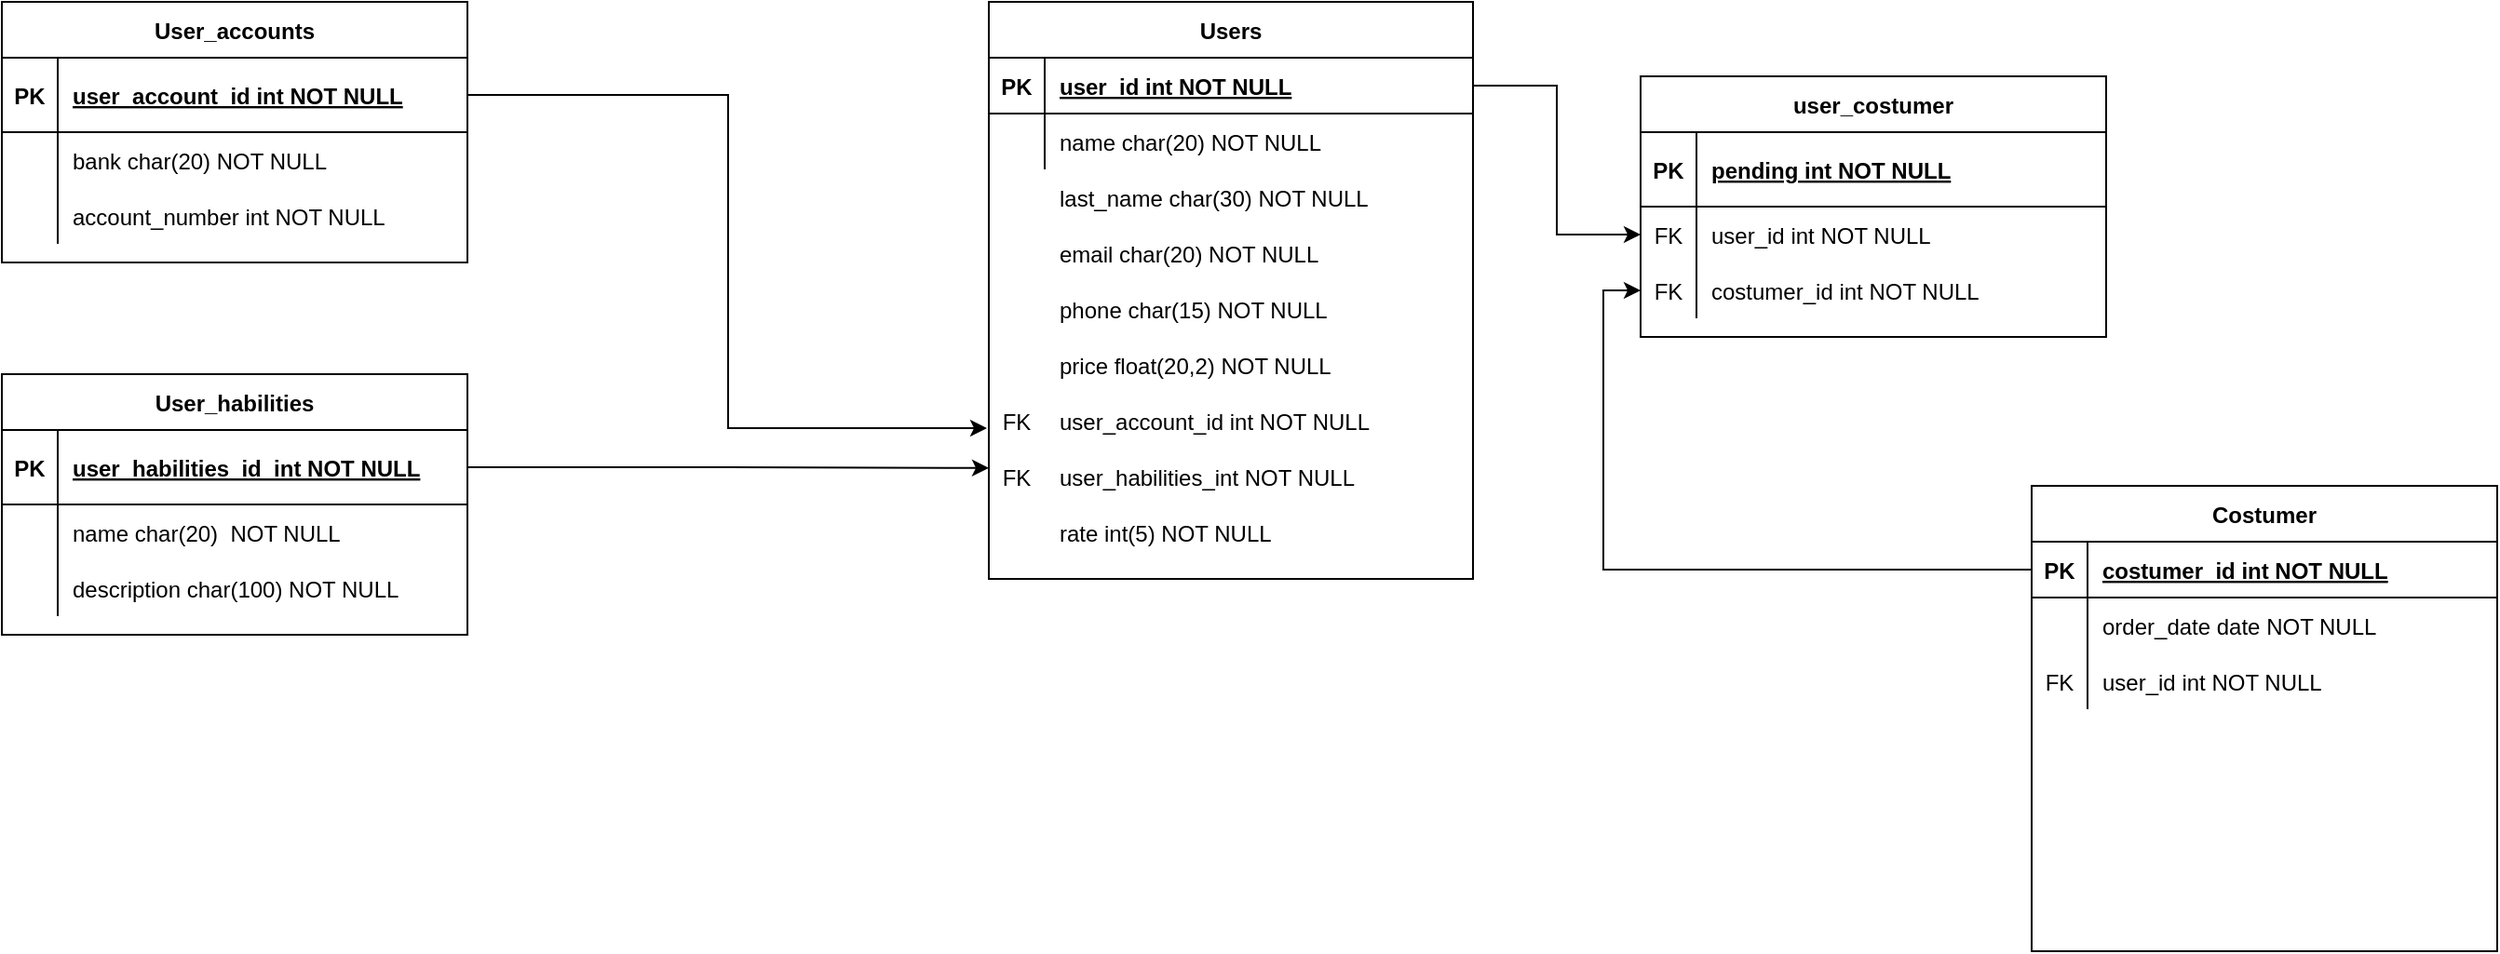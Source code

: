 <mxfile version="14.4.2" type="github" pages="2">
  <diagram id="R2lEEEUBdFMjLlhIrx00" name="Page-1">
    <mxGraphModel dx="1045" dy="569" grid="1" gridSize="10" guides="1" tooltips="1" connect="1" arrows="1" fold="1" page="1" pageScale="1" pageWidth="3000" pageHeight="3000" math="0" shadow="0" extFonts="Permanent Marker^https://fonts.googleapis.com/css?family=Permanent+Marker">
      <root>
        <mxCell id="0" />
        <mxCell id="1" parent="0" />
        <mxCell id="C-vyLk0tnHw3VtMMgP7b-2" value="Costumer" style="shape=table;startSize=30;container=1;collapsible=1;childLayout=tableLayout;fixedRows=1;rowLines=0;fontStyle=1;align=center;resizeLast=1;" parent="1" vertex="1">
          <mxGeometry x="1330" y="570" width="250" height="250" as="geometry" />
        </mxCell>
        <mxCell id="C-vyLk0tnHw3VtMMgP7b-3" value="" style="shape=partialRectangle;collapsible=0;dropTarget=0;pointerEvents=0;fillColor=none;points=[[0,0.5],[1,0.5]];portConstraint=eastwest;top=0;left=0;right=0;bottom=1;" parent="C-vyLk0tnHw3VtMMgP7b-2" vertex="1">
          <mxGeometry y="30" width="250" height="30" as="geometry" />
        </mxCell>
        <mxCell id="C-vyLk0tnHw3VtMMgP7b-4" value="PK" style="shape=partialRectangle;overflow=hidden;connectable=0;fillColor=none;top=0;left=0;bottom=0;right=0;fontStyle=1;" parent="C-vyLk0tnHw3VtMMgP7b-3" vertex="1">
          <mxGeometry width="30" height="30" as="geometry" />
        </mxCell>
        <mxCell id="C-vyLk0tnHw3VtMMgP7b-5" value="costumer_id int NOT NULL " style="shape=partialRectangle;overflow=hidden;connectable=0;fillColor=none;top=0;left=0;bottom=0;right=0;align=left;spacingLeft=6;fontStyle=5;" parent="C-vyLk0tnHw3VtMMgP7b-3" vertex="1">
          <mxGeometry x="30" width="220" height="30" as="geometry" />
        </mxCell>
        <mxCell id="C-vyLk0tnHw3VtMMgP7b-9" value="" style="shape=partialRectangle;collapsible=0;dropTarget=0;pointerEvents=0;fillColor=none;points=[[0,0.5],[1,0.5]];portConstraint=eastwest;top=0;left=0;right=0;bottom=0;" parent="C-vyLk0tnHw3VtMMgP7b-2" vertex="1">
          <mxGeometry y="60" width="250" height="30" as="geometry" />
        </mxCell>
        <mxCell id="C-vyLk0tnHw3VtMMgP7b-10" value="" style="shape=partialRectangle;overflow=hidden;connectable=0;fillColor=none;top=0;left=0;bottom=0;right=0;" parent="C-vyLk0tnHw3VtMMgP7b-9" vertex="1">
          <mxGeometry width="30" height="30" as="geometry" />
        </mxCell>
        <mxCell id="C-vyLk0tnHw3VtMMgP7b-11" value="order_date date NOT NULL" style="shape=partialRectangle;overflow=hidden;connectable=0;fillColor=none;top=0;left=0;bottom=0;right=0;align=left;spacingLeft=6;" parent="C-vyLk0tnHw3VtMMgP7b-9" vertex="1">
          <mxGeometry x="30" width="220" height="30" as="geometry" />
        </mxCell>
        <mxCell id="C-vyLk0tnHw3VtMMgP7b-6" value="" style="shape=partialRectangle;collapsible=0;dropTarget=0;pointerEvents=0;fillColor=none;points=[[0,0.5],[1,0.5]];portConstraint=eastwest;top=0;left=0;right=0;bottom=0;" parent="C-vyLk0tnHw3VtMMgP7b-2" vertex="1">
          <mxGeometry y="90" width="250" height="30" as="geometry" />
        </mxCell>
        <mxCell id="C-vyLk0tnHw3VtMMgP7b-7" value="FK" style="shape=partialRectangle;overflow=hidden;connectable=0;fillColor=none;top=0;left=0;bottom=0;right=0;" parent="C-vyLk0tnHw3VtMMgP7b-6" vertex="1">
          <mxGeometry width="30" height="30" as="geometry" />
        </mxCell>
        <mxCell id="C-vyLk0tnHw3VtMMgP7b-8" value="user_id int NOT NULL" style="shape=partialRectangle;overflow=hidden;connectable=0;fillColor=none;top=0;left=0;bottom=0;right=0;align=left;spacingLeft=6;" parent="C-vyLk0tnHw3VtMMgP7b-6" vertex="1">
          <mxGeometry x="30" width="220" height="30" as="geometry" />
        </mxCell>
        <mxCell id="C-vyLk0tnHw3VtMMgP7b-23" value="Users" style="shape=table;startSize=30;container=1;collapsible=1;childLayout=tableLayout;fixedRows=1;rowLines=0;fontStyle=1;align=center;resizeLast=1;" parent="1" vertex="1">
          <mxGeometry x="770" y="310" width="260" height="310" as="geometry" />
        </mxCell>
        <mxCell id="C-vyLk0tnHw3VtMMgP7b-24" value="" style="shape=partialRectangle;collapsible=0;dropTarget=0;pointerEvents=0;fillColor=none;points=[[0,0.5],[1,0.5]];portConstraint=eastwest;top=0;left=0;right=0;bottom=1;" parent="C-vyLk0tnHw3VtMMgP7b-23" vertex="1">
          <mxGeometry y="30" width="260" height="30" as="geometry" />
        </mxCell>
        <mxCell id="C-vyLk0tnHw3VtMMgP7b-25" value="PK" style="shape=partialRectangle;overflow=hidden;connectable=0;fillColor=none;top=0;left=0;bottom=0;right=0;fontStyle=1;" parent="C-vyLk0tnHw3VtMMgP7b-24" vertex="1">
          <mxGeometry width="30" height="30" as="geometry" />
        </mxCell>
        <mxCell id="C-vyLk0tnHw3VtMMgP7b-26" value="user_id int NOT NULL " style="shape=partialRectangle;overflow=hidden;connectable=0;fillColor=none;top=0;left=0;bottom=0;right=0;align=left;spacingLeft=6;fontStyle=5;" parent="C-vyLk0tnHw3VtMMgP7b-24" vertex="1">
          <mxGeometry x="30" width="230" height="30" as="geometry" />
        </mxCell>
        <mxCell id="C-vyLk0tnHw3VtMMgP7b-27" value="" style="shape=partialRectangle;collapsible=0;dropTarget=0;pointerEvents=0;fillColor=none;points=[[0,0.5],[1,0.5]];portConstraint=eastwest;top=0;left=0;right=0;bottom=0;" parent="C-vyLk0tnHw3VtMMgP7b-23" vertex="1">
          <mxGeometry y="60" width="260" height="30" as="geometry" />
        </mxCell>
        <mxCell id="C-vyLk0tnHw3VtMMgP7b-28" value="" style="shape=partialRectangle;overflow=hidden;connectable=0;fillColor=none;top=0;left=0;bottom=0;right=0;" parent="C-vyLk0tnHw3VtMMgP7b-27" vertex="1">
          <mxGeometry width="30" height="30" as="geometry" />
        </mxCell>
        <mxCell id="C-vyLk0tnHw3VtMMgP7b-29" value="name char(20) NOT NULL" style="shape=partialRectangle;overflow=hidden;connectable=0;fillColor=none;top=0;left=0;bottom=0;right=0;align=left;spacingLeft=6;" parent="C-vyLk0tnHw3VtMMgP7b-27" vertex="1">
          <mxGeometry x="30" width="230" height="30" as="geometry" />
        </mxCell>
        <mxCell id="iiW06vPPFQCtdLfU0BVJ-1" value="last_name char(30) NOT NULL" style="shape=partialRectangle;overflow=hidden;connectable=0;fillColor=none;top=0;left=0;bottom=0;right=0;align=left;spacingLeft=6;" vertex="1" parent="1">
          <mxGeometry x="800" y="400" width="220" height="30" as="geometry" />
        </mxCell>
        <mxCell id="iiW06vPPFQCtdLfU0BVJ-2" value="price float(20,2) NOT NULL" style="shape=partialRectangle;overflow=hidden;connectable=0;fillColor=none;top=0;left=0;bottom=0;right=0;align=left;spacingLeft=6;" vertex="1" parent="1">
          <mxGeometry x="800" y="490" width="220" height="30" as="geometry" />
        </mxCell>
        <mxCell id="iiW06vPPFQCtdLfU0BVJ-6" value="email char(20) NOT NULL" style="shape=partialRectangle;overflow=hidden;connectable=0;fillColor=none;top=0;left=0;bottom=0;right=0;align=left;spacingLeft=6;" vertex="1" parent="1">
          <mxGeometry x="800" y="430" width="220" height="30" as="geometry" />
        </mxCell>
        <mxCell id="iiW06vPPFQCtdLfU0BVJ-7" value="phone char(15) NOT NULL" style="shape=partialRectangle;overflow=hidden;connectable=0;fillColor=none;top=0;left=0;bottom=0;right=0;align=left;spacingLeft=6;" vertex="1" parent="1">
          <mxGeometry x="800" y="460" width="220" height="30" as="geometry" />
        </mxCell>
        <mxCell id="iiW06vPPFQCtdLfU0BVJ-8" value="user_account_id int NOT NULL" style="shape=partialRectangle;overflow=hidden;connectable=0;fillColor=none;top=0;left=0;bottom=0;right=0;align=left;spacingLeft=6;" vertex="1" parent="1">
          <mxGeometry x="800" y="520" width="220" height="30" as="geometry" />
        </mxCell>
        <mxCell id="iiW06vPPFQCtdLfU0BVJ-9" value="user_habilities_int NOT NULL" style="shape=partialRectangle;overflow=hidden;connectable=0;fillColor=none;top=0;left=0;bottom=0;right=0;align=left;spacingLeft=6;" vertex="1" parent="1">
          <mxGeometry x="800" y="550" width="220" height="30" as="geometry" />
        </mxCell>
        <mxCell id="iiW06vPPFQCtdLfU0BVJ-10" value="rate int(5) NOT NULL" style="shape=partialRectangle;overflow=hidden;connectable=0;fillColor=none;top=0;left=0;bottom=0;right=0;align=left;spacingLeft=6;" vertex="1" parent="1">
          <mxGeometry x="800" y="580" width="220" height="30" as="geometry" />
        </mxCell>
        <mxCell id="iiW06vPPFQCtdLfU0BVJ-12" value="user_costumer" style="shape=table;startSize=30;container=1;collapsible=1;childLayout=tableLayout;fixedRows=1;rowLines=0;fontStyle=1;align=center;resizeLast=1;" vertex="1" parent="1">
          <mxGeometry x="1120" y="350" width="250" height="140" as="geometry" />
        </mxCell>
        <mxCell id="iiW06vPPFQCtdLfU0BVJ-13" value="" style="shape=partialRectangle;collapsible=0;dropTarget=0;pointerEvents=0;fillColor=none;points=[[0,0.5],[1,0.5]];portConstraint=eastwest;top=0;left=0;right=0;bottom=1;" vertex="1" parent="iiW06vPPFQCtdLfU0BVJ-12">
          <mxGeometry y="30" width="250" height="40" as="geometry" />
        </mxCell>
        <mxCell id="iiW06vPPFQCtdLfU0BVJ-14" value="PK" style="shape=partialRectangle;overflow=hidden;connectable=0;fillColor=none;top=0;left=0;bottom=0;right=0;fontStyle=1;" vertex="1" parent="iiW06vPPFQCtdLfU0BVJ-13">
          <mxGeometry width="30" height="40" as="geometry" />
        </mxCell>
        <mxCell id="iiW06vPPFQCtdLfU0BVJ-15" value="pending int NOT NULL " style="shape=partialRectangle;overflow=hidden;connectable=0;fillColor=none;top=0;left=0;bottom=0;right=0;align=left;spacingLeft=6;fontStyle=5;" vertex="1" parent="iiW06vPPFQCtdLfU0BVJ-13">
          <mxGeometry x="30" width="220" height="40" as="geometry" />
        </mxCell>
        <mxCell id="iiW06vPPFQCtdLfU0BVJ-16" value="" style="shape=partialRectangle;collapsible=0;dropTarget=0;pointerEvents=0;fillColor=none;points=[[0,0.5],[1,0.5]];portConstraint=eastwest;top=0;left=0;right=0;bottom=0;" vertex="1" parent="iiW06vPPFQCtdLfU0BVJ-12">
          <mxGeometry y="70" width="250" height="30" as="geometry" />
        </mxCell>
        <mxCell id="iiW06vPPFQCtdLfU0BVJ-17" value="FK" style="shape=partialRectangle;overflow=hidden;connectable=0;fillColor=none;top=0;left=0;bottom=0;right=0;" vertex="1" parent="iiW06vPPFQCtdLfU0BVJ-16">
          <mxGeometry width="30" height="30" as="geometry" />
        </mxCell>
        <mxCell id="iiW06vPPFQCtdLfU0BVJ-18" value="user_id int NOT NULL" style="shape=partialRectangle;overflow=hidden;connectable=0;fillColor=none;top=0;left=0;bottom=0;right=0;align=left;spacingLeft=6;" vertex="1" parent="iiW06vPPFQCtdLfU0BVJ-16">
          <mxGeometry x="30" width="220" height="30" as="geometry" />
        </mxCell>
        <mxCell id="iiW06vPPFQCtdLfU0BVJ-19" value="" style="shape=partialRectangle;collapsible=0;dropTarget=0;pointerEvents=0;fillColor=none;points=[[0,0.5],[1,0.5]];portConstraint=eastwest;top=0;left=0;right=0;bottom=0;" vertex="1" parent="iiW06vPPFQCtdLfU0BVJ-12">
          <mxGeometry y="100" width="250" height="30" as="geometry" />
        </mxCell>
        <mxCell id="iiW06vPPFQCtdLfU0BVJ-20" value="FK" style="shape=partialRectangle;overflow=hidden;connectable=0;fillColor=none;top=0;left=0;bottom=0;right=0;" vertex="1" parent="iiW06vPPFQCtdLfU0BVJ-19">
          <mxGeometry width="30" height="30" as="geometry" />
        </mxCell>
        <mxCell id="iiW06vPPFQCtdLfU0BVJ-21" value="costumer_id int NOT NULL" style="shape=partialRectangle;overflow=hidden;connectable=0;fillColor=none;top=0;left=0;bottom=0;right=0;align=left;spacingLeft=6;" vertex="1" parent="iiW06vPPFQCtdLfU0BVJ-19">
          <mxGeometry x="30" width="220" height="30" as="geometry" />
        </mxCell>
        <mxCell id="iiW06vPPFQCtdLfU0BVJ-22" style="edgeStyle=orthogonalEdgeStyle;rounded=0;orthogonalLoop=1;jettySize=auto;html=1;exitX=1;exitY=0.5;exitDx=0;exitDy=0;entryX=0;entryY=0.5;entryDx=0;entryDy=0;" edge="1" parent="1" source="C-vyLk0tnHw3VtMMgP7b-24" target="iiW06vPPFQCtdLfU0BVJ-16">
          <mxGeometry relative="1" as="geometry" />
        </mxCell>
        <mxCell id="iiW06vPPFQCtdLfU0BVJ-23" style="edgeStyle=orthogonalEdgeStyle;rounded=0;orthogonalLoop=1;jettySize=auto;html=1;exitX=0;exitY=0.5;exitDx=0;exitDy=0;entryX=0;entryY=0.5;entryDx=0;entryDy=0;" edge="1" parent="1" source="C-vyLk0tnHw3VtMMgP7b-3" target="iiW06vPPFQCtdLfU0BVJ-19">
          <mxGeometry relative="1" as="geometry" />
        </mxCell>
        <mxCell id="eJu6N7vT4WS4EuRwzEYK-3" value="User_accounts" style="shape=table;startSize=30;container=1;collapsible=1;childLayout=tableLayout;fixedRows=1;rowLines=0;fontStyle=1;align=center;resizeLast=1;" vertex="1" parent="1">
          <mxGeometry x="240" y="310" width="250" height="140" as="geometry" />
        </mxCell>
        <mxCell id="eJu6N7vT4WS4EuRwzEYK-4" value="" style="shape=partialRectangle;collapsible=0;dropTarget=0;pointerEvents=0;fillColor=none;points=[[0,0.5],[1,0.5]];portConstraint=eastwest;top=0;left=0;right=0;bottom=1;" vertex="1" parent="eJu6N7vT4WS4EuRwzEYK-3">
          <mxGeometry y="30" width="250" height="40" as="geometry" />
        </mxCell>
        <mxCell id="eJu6N7vT4WS4EuRwzEYK-5" value="PK" style="shape=partialRectangle;overflow=hidden;connectable=0;fillColor=none;top=0;left=0;bottom=0;right=0;fontStyle=1;" vertex="1" parent="eJu6N7vT4WS4EuRwzEYK-4">
          <mxGeometry width="30" height="40" as="geometry" />
        </mxCell>
        <mxCell id="eJu6N7vT4WS4EuRwzEYK-6" value="user_account_id int NOT NULL " style="shape=partialRectangle;overflow=hidden;connectable=0;fillColor=none;top=0;left=0;bottom=0;right=0;align=left;spacingLeft=6;fontStyle=5;" vertex="1" parent="eJu6N7vT4WS4EuRwzEYK-4">
          <mxGeometry x="30" width="220" height="40" as="geometry" />
        </mxCell>
        <mxCell id="eJu6N7vT4WS4EuRwzEYK-7" value="" style="shape=partialRectangle;collapsible=0;dropTarget=0;pointerEvents=0;fillColor=none;points=[[0,0.5],[1,0.5]];portConstraint=eastwest;top=0;left=0;right=0;bottom=0;" vertex="1" parent="eJu6N7vT4WS4EuRwzEYK-3">
          <mxGeometry y="70" width="250" height="30" as="geometry" />
        </mxCell>
        <mxCell id="eJu6N7vT4WS4EuRwzEYK-8" value="" style="shape=partialRectangle;overflow=hidden;connectable=0;fillColor=none;top=0;left=0;bottom=0;right=0;" vertex="1" parent="eJu6N7vT4WS4EuRwzEYK-7">
          <mxGeometry width="30" height="30" as="geometry" />
        </mxCell>
        <mxCell id="eJu6N7vT4WS4EuRwzEYK-9" value="bank char(20) NOT NULL" style="shape=partialRectangle;overflow=hidden;connectable=0;fillColor=none;top=0;left=0;bottom=0;right=0;align=left;spacingLeft=6;" vertex="1" parent="eJu6N7vT4WS4EuRwzEYK-7">
          <mxGeometry x="30" width="220" height="30" as="geometry" />
        </mxCell>
        <mxCell id="eJu6N7vT4WS4EuRwzEYK-10" value="" style="shape=partialRectangle;collapsible=0;dropTarget=0;pointerEvents=0;fillColor=none;points=[[0,0.5],[1,0.5]];portConstraint=eastwest;top=0;left=0;right=0;bottom=0;" vertex="1" parent="eJu6N7vT4WS4EuRwzEYK-3">
          <mxGeometry y="100" width="250" height="30" as="geometry" />
        </mxCell>
        <mxCell id="eJu6N7vT4WS4EuRwzEYK-11" value="" style="shape=partialRectangle;overflow=hidden;connectable=0;fillColor=none;top=0;left=0;bottom=0;right=0;" vertex="1" parent="eJu6N7vT4WS4EuRwzEYK-10">
          <mxGeometry width="30" height="30" as="geometry" />
        </mxCell>
        <mxCell id="eJu6N7vT4WS4EuRwzEYK-12" value="account_number int NOT NULL" style="shape=partialRectangle;overflow=hidden;connectable=0;fillColor=none;top=0;left=0;bottom=0;right=0;align=left;spacingLeft=6;" vertex="1" parent="eJu6N7vT4WS4EuRwzEYK-10">
          <mxGeometry x="30" width="220" height="30" as="geometry" />
        </mxCell>
        <mxCell id="eJu6N7vT4WS4EuRwzEYK-13" value="User_habilities" style="shape=table;startSize=30;container=1;collapsible=1;childLayout=tableLayout;fixedRows=1;rowLines=0;fontStyle=1;align=center;resizeLast=1;" vertex="1" parent="1">
          <mxGeometry x="240" y="510" width="250" height="140" as="geometry" />
        </mxCell>
        <mxCell id="eJu6N7vT4WS4EuRwzEYK-14" value="" style="shape=partialRectangle;collapsible=0;dropTarget=0;pointerEvents=0;fillColor=none;points=[[0,0.5],[1,0.5]];portConstraint=eastwest;top=0;left=0;right=0;bottom=1;" vertex="1" parent="eJu6N7vT4WS4EuRwzEYK-13">
          <mxGeometry y="30" width="250" height="40" as="geometry" />
        </mxCell>
        <mxCell id="eJu6N7vT4WS4EuRwzEYK-15" value="PK" style="shape=partialRectangle;overflow=hidden;connectable=0;fillColor=none;top=0;left=0;bottom=0;right=0;fontStyle=1;" vertex="1" parent="eJu6N7vT4WS4EuRwzEYK-14">
          <mxGeometry width="30" height="40" as="geometry" />
        </mxCell>
        <mxCell id="eJu6N7vT4WS4EuRwzEYK-16" value="user_habilities_id  int NOT NULL " style="shape=partialRectangle;overflow=hidden;connectable=0;fillColor=none;top=0;left=0;bottom=0;right=0;align=left;spacingLeft=6;fontStyle=5;" vertex="1" parent="eJu6N7vT4WS4EuRwzEYK-14">
          <mxGeometry x="30" width="220" height="40" as="geometry" />
        </mxCell>
        <mxCell id="eJu6N7vT4WS4EuRwzEYK-17" value="" style="shape=partialRectangle;collapsible=0;dropTarget=0;pointerEvents=0;fillColor=none;points=[[0,0.5],[1,0.5]];portConstraint=eastwest;top=0;left=0;right=0;bottom=0;" vertex="1" parent="eJu6N7vT4WS4EuRwzEYK-13">
          <mxGeometry y="70" width="250" height="30" as="geometry" />
        </mxCell>
        <mxCell id="eJu6N7vT4WS4EuRwzEYK-18" value="" style="shape=partialRectangle;overflow=hidden;connectable=0;fillColor=none;top=0;left=0;bottom=0;right=0;" vertex="1" parent="eJu6N7vT4WS4EuRwzEYK-17">
          <mxGeometry width="30" height="30" as="geometry" />
        </mxCell>
        <mxCell id="eJu6N7vT4WS4EuRwzEYK-19" value="name char(20)  NOT NULL" style="shape=partialRectangle;overflow=hidden;connectable=0;fillColor=none;top=0;left=0;bottom=0;right=0;align=left;spacingLeft=6;" vertex="1" parent="eJu6N7vT4WS4EuRwzEYK-17">
          <mxGeometry x="30" width="220" height="30" as="geometry" />
        </mxCell>
        <mxCell id="eJu6N7vT4WS4EuRwzEYK-20" value="" style="shape=partialRectangle;collapsible=0;dropTarget=0;pointerEvents=0;fillColor=none;points=[[0,0.5],[1,0.5]];portConstraint=eastwest;top=0;left=0;right=0;bottom=0;" vertex="1" parent="eJu6N7vT4WS4EuRwzEYK-13">
          <mxGeometry y="100" width="250" height="30" as="geometry" />
        </mxCell>
        <mxCell id="eJu6N7vT4WS4EuRwzEYK-21" value="" style="shape=partialRectangle;overflow=hidden;connectable=0;fillColor=none;top=0;left=0;bottom=0;right=0;" vertex="1" parent="eJu6N7vT4WS4EuRwzEYK-20">
          <mxGeometry width="30" height="30" as="geometry" />
        </mxCell>
        <mxCell id="eJu6N7vT4WS4EuRwzEYK-22" value="description char(100) NOT NULL" style="shape=partialRectangle;overflow=hidden;connectable=0;fillColor=none;top=0;left=0;bottom=0;right=0;align=left;spacingLeft=6;" vertex="1" parent="eJu6N7vT4WS4EuRwzEYK-20">
          <mxGeometry x="30" width="220" height="30" as="geometry" />
        </mxCell>
        <mxCell id="eJu6N7vT4WS4EuRwzEYK-24" style="edgeStyle=orthogonalEdgeStyle;rounded=0;orthogonalLoop=1;jettySize=auto;html=1;exitX=1;exitY=0.5;exitDx=0;exitDy=0;" edge="1" parent="1" source="eJu6N7vT4WS4EuRwzEYK-4">
          <mxGeometry relative="1" as="geometry">
            <mxPoint x="769" y="539" as="targetPoint" />
            <Array as="points">
              <mxPoint x="630" y="360" />
              <mxPoint x="630" y="539" />
            </Array>
          </mxGeometry>
        </mxCell>
        <mxCell id="eJu6N7vT4WS4EuRwzEYK-25" value="FK" style="shape=partialRectangle;overflow=hidden;connectable=0;fillColor=none;top=0;left=0;bottom=0;right=0;" vertex="1" parent="1">
          <mxGeometry x="770" y="550" width="30" height="30" as="geometry" />
        </mxCell>
        <mxCell id="eJu6N7vT4WS4EuRwzEYK-26" style="edgeStyle=orthogonalEdgeStyle;rounded=0;orthogonalLoop=1;jettySize=auto;html=1;exitX=1;exitY=0.5;exitDx=0;exitDy=0;" edge="1" parent="1" source="eJu6N7vT4WS4EuRwzEYK-14">
          <mxGeometry relative="1" as="geometry">
            <mxPoint x="770" y="560.412" as="targetPoint" />
          </mxGeometry>
        </mxCell>
        <mxCell id="eJu6N7vT4WS4EuRwzEYK-27" value="FK" style="shape=partialRectangle;overflow=hidden;connectable=0;fillColor=none;top=0;left=0;bottom=0;right=0;" vertex="1" parent="1">
          <mxGeometry x="770" y="520" width="30" height="30" as="geometry" />
        </mxCell>
      </root>
    </mxGraphModel>
  </diagram>
  <diagram id="t2ywStAFWXHIx0MrJaFY" name="Page-2">
    <mxGraphModel dx="868" dy="450" grid="1" gridSize="10" guides="1" tooltips="1" connect="1" arrows="1" fold="1" page="1" pageScale="1" pageWidth="827" pageHeight="1169" math="0" shadow="0">
      <root>
        <mxCell id="_exYjObry1p_nQEz9xla-0" />
        <mxCell id="_exYjObry1p_nQEz9xla-1" parent="_exYjObry1p_nQEz9xla-0" />
      </root>
    </mxGraphModel>
  </diagram>
</mxfile>
